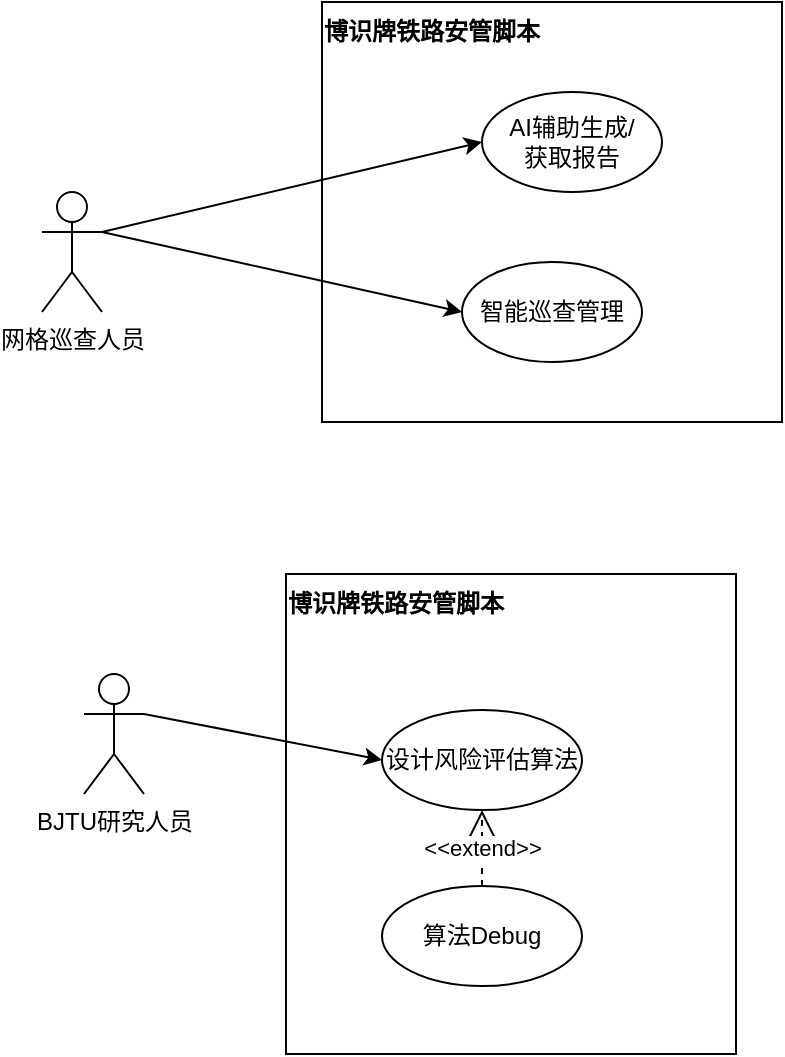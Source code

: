<mxfile version="26.2.14">
  <diagram name="Page-1" id="1lz3eXgjwI1IDMT25WqF">
    <mxGraphModel dx="1058" dy="638" grid="0" gridSize="10" guides="1" tooltips="1" connect="1" arrows="1" fold="1" page="1" pageScale="1" pageWidth="850" pageHeight="1100" math="0" shadow="0">
      <root>
        <mxCell id="0" />
        <mxCell id="1" parent="0" />
        <mxCell id="M2xENuGzF6R5AaJIFtvE-1" value="" style="rounded=0;whiteSpace=wrap;html=1;" vertex="1" parent="1">
          <mxGeometry x="300" y="40" width="230" height="210" as="geometry" />
        </mxCell>
        <mxCell id="M2xENuGzF6R5AaJIFtvE-2" value="&lt;font style=&quot;vertical-align: inherit;&quot;&gt;&lt;font style=&quot;vertical-align: inherit;&quot;&gt;网格巡查人员&lt;/font&gt;&lt;/font&gt;" style="shape=umlActor;verticalLabelPosition=bottom;verticalAlign=top;html=1;outlineConnect=0;" vertex="1" parent="1">
          <mxGeometry x="160" y="135" width="30" height="60" as="geometry" />
        </mxCell>
        <mxCell id="M2xENuGzF6R5AaJIFtvE-5" value="AI辅助生成/&lt;div&gt;获取报告&lt;/div&gt;" style="ellipse;whiteSpace=wrap;html=1;" vertex="1" parent="1">
          <mxGeometry x="380" y="85" width="90" height="50" as="geometry" />
        </mxCell>
        <mxCell id="M2xENuGzF6R5AaJIFtvE-7" value="智能巡查管理" style="ellipse;whiteSpace=wrap;html=1;" vertex="1" parent="1">
          <mxGeometry x="370" y="170" width="90" height="50" as="geometry" />
        </mxCell>
        <mxCell id="M2xENuGzF6R5AaJIFtvE-11" value="&lt;div data-docx-has-block-data=&quot;false&quot; data-lark-html-role=&quot;root&quot; data-page-id=&quot;YEhrdIaTvoggZvxtlEtc4QMWnRe&quot;&gt;&lt;div class=&quot;old-record-id-EgNMd8jZPobp9axW8APcuTESnOb&quot;&gt;&lt;strong&gt;博识牌铁路安管脚本&lt;/strong&gt;&lt;/div&gt;&lt;/div&gt;&lt;span class=&quot;lark-record-clipboard&quot; data-lark-record-format=&quot;docx/text&quot; data-lark-record-data=&quot;{&amp;quot;rootId&amp;quot;:&amp;quot;YEhrdIaTvoggZvxtlEtc4QMWnRe&amp;quot;,&amp;quot;text&amp;quot;:{&amp;quot;initialAttributedTexts&amp;quot;:{&amp;quot;text&amp;quot;:{&amp;quot;0&amp;quot;:&amp;quot;博识牌铁路安管脚本&amp;quot;},&amp;quot;attribs&amp;quot;:{&amp;quot;0&amp;quot;:&amp;quot;*0*1+9&amp;quot;}},&amp;quot;apool&amp;quot;:{&amp;quot;numToAttrib&amp;quot;:{&amp;quot;0&amp;quot;:[&amp;quot;author&amp;quot;,&amp;quot;7369065156772184067&amp;quot;],&amp;quot;1&amp;quot;:[&amp;quot;bold&amp;quot;,&amp;quot;true&amp;quot;]},&amp;quot;nextNum&amp;quot;:2}},&amp;quot;type&amp;quot;:&amp;quot;text&amp;quot;,&amp;quot;referenceRecordMap&amp;quot;:{},&amp;quot;extra&amp;quot;:{&amp;quot;channel&amp;quot;:&amp;quot;saas&amp;quot;,&amp;quot;isEqualBlockSelection&amp;quot;:false,&amp;quot;pasteRandomId&amp;quot;:&amp;quot;719aeff2-7f1b-4116-b2ea-c4e05b10d2c9&amp;quot;,&amp;quot;mention_page_title&amp;quot;:{},&amp;quot;external_mention_url&amp;quot;:{}},&amp;quot;isKeepQuoteContainer&amp;quot;:false,&amp;quot;isFromCode&amp;quot;:false,&amp;quot;selection&amp;quot;:[{&amp;quot;id&amp;quot;:34,&amp;quot;type&amp;quot;:&amp;quot;text&amp;quot;,&amp;quot;selection&amp;quot;:{&amp;quot;start&amp;quot;:44,&amp;quot;end&amp;quot;:53},&amp;quot;recordId&amp;quot;:&amp;quot;EgNMd8jZPobp9axW8APcuTESnOb&amp;quot;}],&amp;quot;payloadMap&amp;quot;:{},&amp;quot;isCut&amp;quot;:false}&quot;&gt;&lt;/span&gt;" style="text;html=1;align=center;verticalAlign=middle;whiteSpace=wrap;rounded=0;" vertex="1" parent="1">
          <mxGeometry x="300" y="40" width="110" height="30" as="geometry" />
        </mxCell>
        <mxCell id="M2xENuGzF6R5AaJIFtvE-15" value="" style="endArrow=classic;html=1;rounded=0;entryX=0;entryY=0.5;entryDx=0;entryDy=0;exitX=1;exitY=0.333;exitDx=0;exitDy=0;exitPerimeter=0;" edge="1" parent="1" target="M2xENuGzF6R5AaJIFtvE-5" source="M2xENuGzF6R5AaJIFtvE-2">
          <mxGeometry width="50" height="50" relative="1" as="geometry">
            <mxPoint x="190" y="170" as="sourcePoint" />
            <mxPoint x="550" y="290" as="targetPoint" />
          </mxGeometry>
        </mxCell>
        <mxCell id="M2xENuGzF6R5AaJIFtvE-20" value="" style="endArrow=classic;html=1;rounded=0;entryX=0;entryY=0.5;entryDx=0;entryDy=0;exitX=1;exitY=0.333;exitDx=0;exitDy=0;exitPerimeter=0;" edge="1" parent="1" target="M2xENuGzF6R5AaJIFtvE-7" source="M2xENuGzF6R5AaJIFtvE-2">
          <mxGeometry width="50" height="50" relative="1" as="geometry">
            <mxPoint x="190" y="100" as="sourcePoint" />
            <mxPoint x="550" y="290" as="targetPoint" />
          </mxGeometry>
        </mxCell>
        <mxCell id="M2xENuGzF6R5AaJIFtvE-21" value="" style="rounded=0;whiteSpace=wrap;html=1;" vertex="1" parent="1">
          <mxGeometry x="282" y="326" width="225" height="240" as="geometry" />
        </mxCell>
        <mxCell id="M2xENuGzF6R5AaJIFtvE-31" value="&lt;div data-docx-has-block-data=&quot;false&quot; data-lark-html-role=&quot;root&quot; data-page-id=&quot;YEhrdIaTvoggZvxtlEtc4QMWnRe&quot;&gt;&lt;div class=&quot;old-record-id-EgNMd8jZPobp9axW8APcuTESnOb&quot;&gt;&lt;strong&gt;博识牌铁路安管脚本&lt;/strong&gt;&lt;/div&gt;&lt;/div&gt;&lt;span class=&quot;lark-record-clipboard&quot; data-lark-record-format=&quot;docx/text&quot; data-lark-record-data=&quot;{&amp;quot;rootId&amp;quot;:&amp;quot;YEhrdIaTvoggZvxtlEtc4QMWnRe&amp;quot;,&amp;quot;text&amp;quot;:{&amp;quot;initialAttributedTexts&amp;quot;:{&amp;quot;text&amp;quot;:{&amp;quot;0&amp;quot;:&amp;quot;博识牌铁路安管脚本&amp;quot;},&amp;quot;attribs&amp;quot;:{&amp;quot;0&amp;quot;:&amp;quot;*0*1+9&amp;quot;}},&amp;quot;apool&amp;quot;:{&amp;quot;numToAttrib&amp;quot;:{&amp;quot;0&amp;quot;:[&amp;quot;author&amp;quot;,&amp;quot;7369065156772184067&amp;quot;],&amp;quot;1&amp;quot;:[&amp;quot;bold&amp;quot;,&amp;quot;true&amp;quot;]},&amp;quot;nextNum&amp;quot;:2}},&amp;quot;type&amp;quot;:&amp;quot;text&amp;quot;,&amp;quot;referenceRecordMap&amp;quot;:{},&amp;quot;extra&amp;quot;:{&amp;quot;channel&amp;quot;:&amp;quot;saas&amp;quot;,&amp;quot;isEqualBlockSelection&amp;quot;:false,&amp;quot;pasteRandomId&amp;quot;:&amp;quot;719aeff2-7f1b-4116-b2ea-c4e05b10d2c9&amp;quot;,&amp;quot;mention_page_title&amp;quot;:{},&amp;quot;external_mention_url&amp;quot;:{}},&amp;quot;isKeepQuoteContainer&amp;quot;:false,&amp;quot;isFromCode&amp;quot;:false,&amp;quot;selection&amp;quot;:[{&amp;quot;id&amp;quot;:34,&amp;quot;type&amp;quot;:&amp;quot;text&amp;quot;,&amp;quot;selection&amp;quot;:{&amp;quot;start&amp;quot;:44,&amp;quot;end&amp;quot;:53},&amp;quot;recordId&amp;quot;:&amp;quot;EgNMd8jZPobp9axW8APcuTESnOb&amp;quot;}],&amp;quot;payloadMap&amp;quot;:{},&amp;quot;isCut&amp;quot;:false}&quot;&gt;&lt;/span&gt;" style="text;html=1;align=center;verticalAlign=middle;whiteSpace=wrap;rounded=0;" vertex="1" parent="1">
          <mxGeometry x="282" y="326" width="110" height="30" as="geometry" />
        </mxCell>
        <mxCell id="M2xENuGzF6R5AaJIFtvE-41" value="BJTU研究人员" style="shape=umlActor;verticalLabelPosition=bottom;verticalAlign=top;html=1;outlineConnect=0;" vertex="1" parent="1">
          <mxGeometry x="181" y="376" width="30" height="60" as="geometry" />
        </mxCell>
        <mxCell id="M2xENuGzF6R5AaJIFtvE-42" value="设计风险评估算法" style="ellipse;whiteSpace=wrap;html=1;" vertex="1" parent="1">
          <mxGeometry x="330" y="394" width="100" height="50" as="geometry" />
        </mxCell>
        <mxCell id="M2xENuGzF6R5AaJIFtvE-43" value="算法Debug" style="ellipse;whiteSpace=wrap;html=1;" vertex="1" parent="1">
          <mxGeometry x="330" y="482" width="100" height="50" as="geometry" />
        </mxCell>
        <mxCell id="M2xENuGzF6R5AaJIFtvE-44" value="" style="endArrow=classic;html=1;rounded=0;entryX=0;entryY=0.5;entryDx=0;entryDy=0;exitX=1;exitY=0.333;exitDx=0;exitDy=0;exitPerimeter=0;" edge="1" parent="1" source="M2xENuGzF6R5AaJIFtvE-41" target="M2xENuGzF6R5AaJIFtvE-42">
          <mxGeometry width="50" height="50" relative="1" as="geometry">
            <mxPoint x="231" y="396" as="sourcePoint" />
            <mxPoint x="532" y="636" as="targetPoint" />
          </mxGeometry>
        </mxCell>
        <mxCell id="M2xENuGzF6R5AaJIFtvE-45" value="&amp;lt;&amp;lt;extend&amp;gt;&amp;gt;" style="endArrow=open;endSize=12;dashed=1;html=1;rounded=0;exitX=0.5;exitY=0;exitDx=0;exitDy=0;entryX=0.5;entryY=1;entryDx=0;entryDy=0;" edge="1" parent="1" source="M2xENuGzF6R5AaJIFtvE-43" target="M2xENuGzF6R5AaJIFtvE-42">
          <mxGeometry width="160" relative="1" as="geometry">
            <mxPoint x="422" y="656" as="sourcePoint" />
            <mxPoint x="582" y="656" as="targetPoint" />
          </mxGeometry>
        </mxCell>
      </root>
    </mxGraphModel>
  </diagram>
</mxfile>
